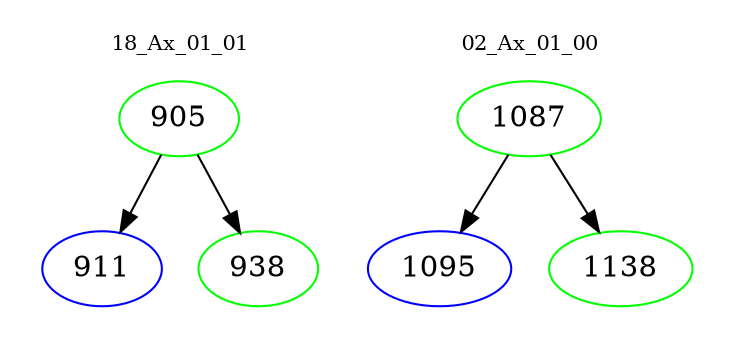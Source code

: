 digraph{
subgraph cluster_0 {
color = white
label = "18_Ax_01_01";
fontsize=10;
T0_905 [label="905", color="green"]
T0_905 -> T0_911 [color="black"]
T0_911 [label="911", color="blue"]
T0_905 -> T0_938 [color="black"]
T0_938 [label="938", color="green"]
}
subgraph cluster_1 {
color = white
label = "02_Ax_01_00";
fontsize=10;
T1_1087 [label="1087", color="green"]
T1_1087 -> T1_1095 [color="black"]
T1_1095 [label="1095", color="blue"]
T1_1087 -> T1_1138 [color="black"]
T1_1138 [label="1138", color="green"]
}
}
